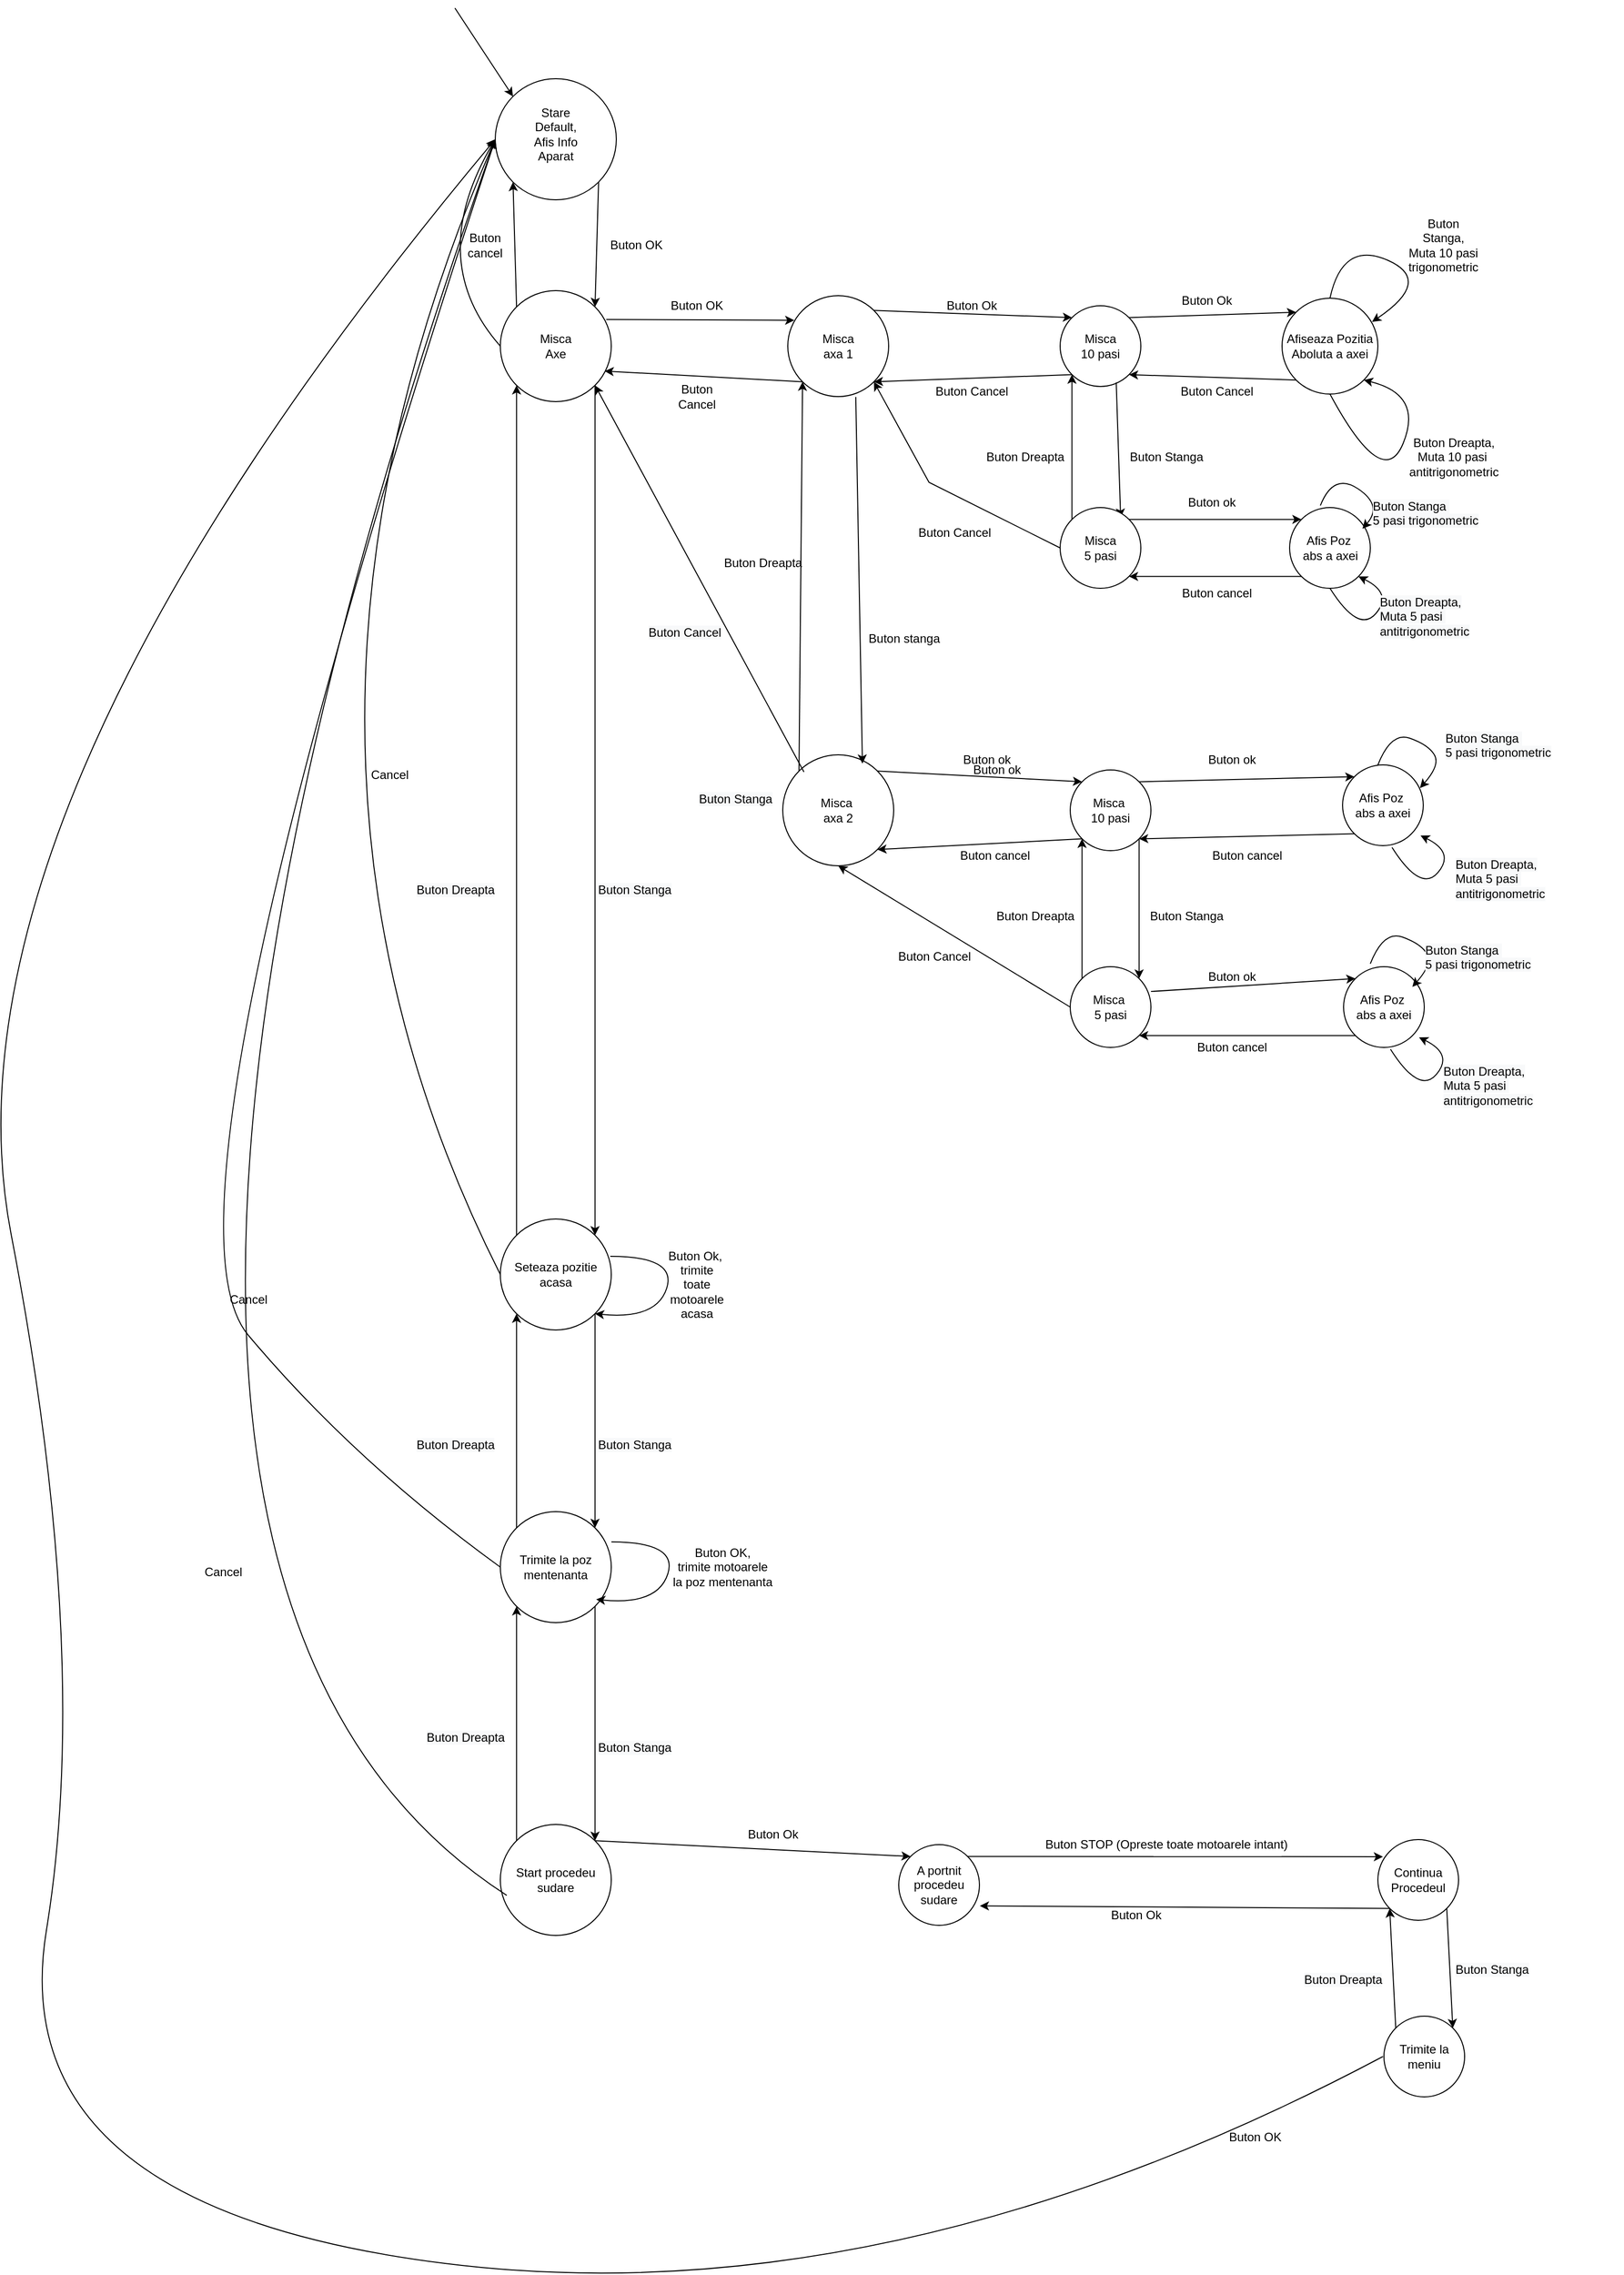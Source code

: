 <mxfile version="15.8.2" type="device"><diagram id="CJVk3zoROA39u9YfDnC-" name="Page-1"><mxGraphModel dx="1865" dy="600" grid="1" gridSize="10" guides="1" tooltips="1" connect="1" arrows="1" fold="1" page="1" pageScale="1" pageWidth="827" pageHeight="1169" math="0" shadow="0"><root><mxCell id="0"/><mxCell id="1" parent="0"/><mxCell id="XxIn08_X2UedUf57nvJm-1" value="" style="ellipse;whiteSpace=wrap;html=1;aspect=fixed;" vertex="1" parent="1"><mxGeometry x="320" y="160" width="120" height="120" as="geometry"/></mxCell><mxCell id="XxIn08_X2UedUf57nvJm-2" value="" style="endArrow=classic;html=1;rounded=0;entryX=0;entryY=0;entryDx=0;entryDy=0;" edge="1" parent="1" target="XxIn08_X2UedUf57nvJm-1"><mxGeometry width="50" height="50" relative="1" as="geometry"><mxPoint x="280" y="90" as="sourcePoint"/><mxPoint x="440" y="280" as="targetPoint"/></mxGeometry></mxCell><mxCell id="XxIn08_X2UedUf57nvJm-3" value="Stare Default, Afis Info Aparat&lt;br&gt;" style="text;html=1;strokeColor=none;fillColor=none;align=center;verticalAlign=middle;whiteSpace=wrap;rounded=0;" vertex="1" parent="1"><mxGeometry x="350" y="200" width="60" height="30" as="geometry"/></mxCell><mxCell id="XxIn08_X2UedUf57nvJm-4" value="" style="ellipse;whiteSpace=wrap;html=1;aspect=fixed;" vertex="1" parent="1"><mxGeometry x="325" y="370" width="110" height="110" as="geometry"/></mxCell><mxCell id="XxIn08_X2UedUf57nvJm-5" value="" style="endArrow=classic;html=1;rounded=0;entryX=1;entryY=0;entryDx=0;entryDy=0;exitX=1;exitY=1;exitDx=0;exitDy=0;" edge="1" parent="1" source="XxIn08_X2UedUf57nvJm-1" target="XxIn08_X2UedUf57nvJm-4"><mxGeometry width="50" height="50" relative="1" as="geometry"><mxPoint x="390" y="310" as="sourcePoint"/><mxPoint x="440" y="260" as="targetPoint"/></mxGeometry></mxCell><mxCell id="XxIn08_X2UedUf57nvJm-6" value="Buton OK" style="text;html=1;strokeColor=none;fillColor=none;align=center;verticalAlign=middle;whiteSpace=wrap;rounded=0;" vertex="1" parent="1"><mxGeometry x="430" y="310" width="60" height="30" as="geometry"/></mxCell><mxCell id="XxIn08_X2UedUf57nvJm-7" value="Misca &lt;br&gt;Axe" style="text;html=1;strokeColor=none;fillColor=none;align=center;verticalAlign=middle;whiteSpace=wrap;rounded=0;" vertex="1" parent="1"><mxGeometry x="350" y="410" width="60" height="30" as="geometry"/></mxCell><mxCell id="XxIn08_X2UedUf57nvJm-11" value="" style="endArrow=classic;html=1;rounded=0;entryX=0;entryY=1;entryDx=0;entryDy=0;exitX=0;exitY=0;exitDx=0;exitDy=0;" edge="1" parent="1" source="XxIn08_X2UedUf57nvJm-4" target="XxIn08_X2UedUf57nvJm-1"><mxGeometry width="50" height="50" relative="1" as="geometry"><mxPoint x="390" y="300" as="sourcePoint"/><mxPoint x="440" y="250" as="targetPoint"/></mxGeometry></mxCell><mxCell id="XxIn08_X2UedUf57nvJm-16" value="Buton cancel&lt;br&gt;" style="text;html=1;strokeColor=none;fillColor=none;align=center;verticalAlign=middle;whiteSpace=wrap;rounded=0;" vertex="1" parent="1"><mxGeometry x="280" y="310" width="60" height="30" as="geometry"/></mxCell><mxCell id="XxIn08_X2UedUf57nvJm-17" value="Misca&lt;br&gt;axa 1&lt;br&gt;" style="ellipse;whiteSpace=wrap;html=1;aspect=fixed;" vertex="1" parent="1"><mxGeometry x="610" y="375" width="100" height="100" as="geometry"/></mxCell><mxCell id="XxIn08_X2UedUf57nvJm-18" value="" style="endArrow=classic;html=1;rounded=0;entryX=0.064;entryY=0.244;entryDx=0;entryDy=0;entryPerimeter=0;exitX=0.955;exitY=0.26;exitDx=0;exitDy=0;exitPerimeter=0;" edge="1" parent="1" source="XxIn08_X2UedUf57nvJm-4" target="XxIn08_X2UedUf57nvJm-17"><mxGeometry width="50" height="50" relative="1" as="geometry"><mxPoint x="460" y="420" as="sourcePoint"/><mxPoint x="590" y="330" as="targetPoint"/></mxGeometry></mxCell><mxCell id="XxIn08_X2UedUf57nvJm-19" value="Buton OK" style="text;html=1;strokeColor=none;fillColor=none;align=center;verticalAlign=middle;whiteSpace=wrap;rounded=0;" vertex="1" parent="1"><mxGeometry x="490" y="370" width="60" height="30" as="geometry"/></mxCell><mxCell id="XxIn08_X2UedUf57nvJm-20" value="Buton Cancel" style="text;html=1;strokeColor=none;fillColor=none;align=center;verticalAlign=middle;whiteSpace=wrap;rounded=0;" vertex="1" parent="1"><mxGeometry x="490" y="460" width="60" height="30" as="geometry"/></mxCell><mxCell id="XxIn08_X2UedUf57nvJm-23" value="" style="endArrow=classic;html=1;rounded=0;exitX=0;exitY=1;exitDx=0;exitDy=0;entryX=0.94;entryY=0.725;entryDx=0;entryDy=0;entryPerimeter=0;" edge="1" parent="1" source="XxIn08_X2UedUf57nvJm-17" target="XxIn08_X2UedUf57nvJm-4"><mxGeometry width="50" height="50" relative="1" as="geometry"><mxPoint x="710" y="360" as="sourcePoint"/><mxPoint x="760" y="310" as="targetPoint"/></mxGeometry></mxCell><mxCell id="XxIn08_X2UedUf57nvJm-24" value="" style="endArrow=classic;html=1;rounded=0;exitX=1;exitY=0;exitDx=0;exitDy=0;entryX=0;entryY=0;entryDx=0;entryDy=0;" edge="1" parent="1" source="XxIn08_X2UedUf57nvJm-17" target="XxIn08_X2UedUf57nvJm-25"><mxGeometry width="50" height="50" relative="1" as="geometry"><mxPoint x="740" y="360" as="sourcePoint"/><mxPoint x="810" y="380" as="targetPoint"/></mxGeometry></mxCell><mxCell id="XxIn08_X2UedUf57nvJm-25" value="Misca &lt;br&gt;10 pasi" style="ellipse;whiteSpace=wrap;html=1;aspect=fixed;" vertex="1" parent="1"><mxGeometry x="880" y="385" width="80" height="80" as="geometry"/></mxCell><mxCell id="XxIn08_X2UedUf57nvJm-26" value="Buton Ok" style="text;html=1;align=center;verticalAlign=middle;resizable=0;points=[];autosize=1;strokeColor=none;fillColor=none;" vertex="1" parent="1"><mxGeometry x="757" y="375" width="70" height="20" as="geometry"/></mxCell><mxCell id="XxIn08_X2UedUf57nvJm-28" value="" style="endArrow=classic;html=1;rounded=0;exitX=0;exitY=1;exitDx=0;exitDy=0;entryX=1;entryY=1;entryDx=0;entryDy=0;" edge="1" parent="1" source="XxIn08_X2UedUf57nvJm-25" target="XxIn08_X2UedUf57nvJm-17"><mxGeometry width="50" height="50" relative="1" as="geometry"><mxPoint x="740" y="350" as="sourcePoint"/><mxPoint x="790" y="300" as="targetPoint"/></mxGeometry></mxCell><mxCell id="XxIn08_X2UedUf57nvJm-29" value="Buton Cancel" style="text;html=1;align=center;verticalAlign=middle;resizable=0;points=[];autosize=1;strokeColor=none;fillColor=none;" vertex="1" parent="1"><mxGeometry x="747" y="460" width="90" height="20" as="geometry"/></mxCell><mxCell id="XxIn08_X2UedUf57nvJm-32" value="Afiseaza Pozitia Aboluta a axei&lt;br&gt;" style="ellipse;whiteSpace=wrap;html=1;aspect=fixed;" vertex="1" parent="1"><mxGeometry x="1100" y="377.5" width="95" height="95" as="geometry"/></mxCell><mxCell id="XxIn08_X2UedUf57nvJm-33" value="" style="endArrow=classic;html=1;rounded=0;exitX=1;exitY=0;exitDx=0;exitDy=0;entryX=0;entryY=0;entryDx=0;entryDy=0;" edge="1" parent="1" source="XxIn08_X2UedUf57nvJm-25" target="XxIn08_X2UedUf57nvJm-32"><mxGeometry width="50" height="50" relative="1" as="geometry"><mxPoint x="750" y="420" as="sourcePoint"/><mxPoint x="800" y="370" as="targetPoint"/></mxGeometry></mxCell><mxCell id="XxIn08_X2UedUf57nvJm-34" value="Buton Ok&lt;br&gt;" style="text;html=1;align=center;verticalAlign=middle;resizable=0;points=[];autosize=1;strokeColor=none;fillColor=none;" vertex="1" parent="1"><mxGeometry x="990" y="370" width="70" height="20" as="geometry"/></mxCell><mxCell id="XxIn08_X2UedUf57nvJm-35" value="" style="endArrow=classic;html=1;rounded=0;exitX=0;exitY=1;exitDx=0;exitDy=0;entryX=1;entryY=1;entryDx=0;entryDy=0;" edge="1" parent="1" source="XxIn08_X2UedUf57nvJm-32" target="XxIn08_X2UedUf57nvJm-25"><mxGeometry width="50" height="50" relative="1" as="geometry"><mxPoint x="750" y="410" as="sourcePoint"/><mxPoint x="800" y="360" as="targetPoint"/></mxGeometry></mxCell><mxCell id="XxIn08_X2UedUf57nvJm-36" value="Buton Cancel&lt;br&gt;" style="text;html=1;align=center;verticalAlign=middle;resizable=0;points=[];autosize=1;strokeColor=none;fillColor=none;" vertex="1" parent="1"><mxGeometry x="990" y="460" width="90" height="20" as="geometry"/></mxCell><mxCell id="XxIn08_X2UedUf57nvJm-37" value="" style="curved=1;endArrow=classic;html=1;rounded=0;exitX=0.5;exitY=0;exitDx=0;exitDy=0;entryX=0.939;entryY=0.247;entryDx=0;entryDy=0;entryPerimeter=0;" edge="1" parent="1" source="XxIn08_X2UedUf57nvJm-32" target="XxIn08_X2UedUf57nvJm-32"><mxGeometry width="50" height="50" relative="1" as="geometry"><mxPoint x="1350" y="400" as="sourcePoint"/><mxPoint x="1400" y="350" as="targetPoint"/><Array as="points"><mxPoint x="1160" y="320"/><mxPoint x="1250" y="360"/></Array></mxGeometry></mxCell><mxCell id="XxIn08_X2UedUf57nvJm-38" value="Buton Stanga, Muta 10 pasi trigonometric" style="text;html=1;strokeColor=none;fillColor=none;align=center;verticalAlign=middle;whiteSpace=wrap;rounded=0;" vertex="1" parent="1"><mxGeometry x="1230" y="310" width="60" height="30" as="geometry"/></mxCell><mxCell id="XxIn08_X2UedUf57nvJm-40" value="" style="curved=1;endArrow=classic;html=1;rounded=0;exitX=0.5;exitY=1;exitDx=0;exitDy=0;entryX=1;entryY=1;entryDx=0;entryDy=0;" edge="1" parent="1" source="XxIn08_X2UedUf57nvJm-32" target="XxIn08_X2UedUf57nvJm-32"><mxGeometry width="50" height="50" relative="1" as="geometry"><mxPoint x="1350" y="370" as="sourcePoint"/><mxPoint x="1400" y="320" as="targetPoint"/><Array as="points"><mxPoint x="1200" y="570"/><mxPoint x="1240" y="473"/></Array></mxGeometry></mxCell><mxCell id="XxIn08_X2UedUf57nvJm-41" value="Buton Dreapta,&lt;br&gt;Muta 10 pasi&amp;nbsp;&lt;br&gt;antitrigonometric" style="text;html=1;align=center;verticalAlign=middle;resizable=0;points=[];autosize=1;strokeColor=none;fillColor=none;" vertex="1" parent="1"><mxGeometry x="1220" y="510" width="100" height="50" as="geometry"/></mxCell><mxCell id="XxIn08_X2UedUf57nvJm-42" value="" style="endArrow=classic;html=1;rounded=0;exitX=0.695;exitY=0.95;exitDx=0;exitDy=0;exitPerimeter=0;entryX=0.75;entryY=0.125;entryDx=0;entryDy=0;entryPerimeter=0;" edge="1" parent="1" source="XxIn08_X2UedUf57nvJm-25" target="XxIn08_X2UedUf57nvJm-43"><mxGeometry width="50" height="50" relative="1" as="geometry"><mxPoint x="760" y="540" as="sourcePoint"/><mxPoint x="936" y="560" as="targetPoint"/></mxGeometry></mxCell><mxCell id="XxIn08_X2UedUf57nvJm-43" value="Misca&lt;br&gt;5 pasi" style="ellipse;whiteSpace=wrap;html=1;aspect=fixed;" vertex="1" parent="1"><mxGeometry x="880" y="585" width="80" height="80" as="geometry"/></mxCell><mxCell id="XxIn08_X2UedUf57nvJm-44" value="Buton Stanga" style="text;html=1;align=center;verticalAlign=middle;resizable=0;points=[];autosize=1;strokeColor=none;fillColor=none;" vertex="1" parent="1"><mxGeometry x="940" y="525" width="90" height="20" as="geometry"/></mxCell><mxCell id="XxIn08_X2UedUf57nvJm-45" value="" style="endArrow=classic;html=1;rounded=0;exitX=0;exitY=0;exitDx=0;exitDy=0;entryX=0;entryY=1;entryDx=0;entryDy=0;" edge="1" parent="1" source="XxIn08_X2UedUf57nvJm-43" target="XxIn08_X2UedUf57nvJm-25"><mxGeometry width="50" height="50" relative="1" as="geometry"><mxPoint x="760" y="540" as="sourcePoint"/><mxPoint x="810" y="490" as="targetPoint"/></mxGeometry></mxCell><mxCell id="XxIn08_X2UedUf57nvJm-46" value="Buton Dreapta" style="text;html=1;align=center;verticalAlign=middle;resizable=0;points=[];autosize=1;strokeColor=none;fillColor=none;" vertex="1" parent="1"><mxGeometry x="800" y="525" width="90" height="20" as="geometry"/></mxCell><mxCell id="XxIn08_X2UedUf57nvJm-47" value="" style="endArrow=classic;html=1;rounded=0;exitX=0;exitY=0.5;exitDx=0;exitDy=0;entryX=1;entryY=1;entryDx=0;entryDy=0;" edge="1" parent="1" source="XxIn08_X2UedUf57nvJm-43" target="XxIn08_X2UedUf57nvJm-17"><mxGeometry width="50" height="50" relative="1" as="geometry"><mxPoint x="760" y="540" as="sourcePoint"/><mxPoint x="810" y="490" as="targetPoint"/><Array as="points"><mxPoint x="750" y="560"/></Array></mxGeometry></mxCell><mxCell id="XxIn08_X2UedUf57nvJm-48" value="Buton Cancel" style="text;html=1;align=center;verticalAlign=middle;resizable=0;points=[];autosize=1;strokeColor=none;fillColor=none;" vertex="1" parent="1"><mxGeometry x="730" y="600" width="90" height="20" as="geometry"/></mxCell><mxCell id="XxIn08_X2UedUf57nvJm-49" value="" style="endArrow=classic;html=1;rounded=0;exitX=1;exitY=0;exitDx=0;exitDy=0;entryX=0;entryY=0;entryDx=0;entryDy=0;" edge="1" parent="1" source="XxIn08_X2UedUf57nvJm-43" target="XxIn08_X2UedUf57nvJm-53"><mxGeometry width="50" height="50" relative="1" as="geometry"><mxPoint x="760" y="540" as="sourcePoint"/><mxPoint x="1100" y="597" as="targetPoint"/></mxGeometry></mxCell><mxCell id="XxIn08_X2UedUf57nvJm-53" value="Afis Poz&amp;nbsp;&lt;br&gt;abs a axei" style="ellipse;whiteSpace=wrap;html=1;aspect=fixed;" vertex="1" parent="1"><mxGeometry x="1107.5" y="585" width="80" height="80" as="geometry"/></mxCell><mxCell id="XxIn08_X2UedUf57nvJm-54" value="Buton ok" style="text;html=1;align=center;verticalAlign=middle;resizable=0;points=[];autosize=1;strokeColor=none;fillColor=none;" vertex="1" parent="1"><mxGeometry x="1000" y="570" width="60" height="20" as="geometry"/></mxCell><mxCell id="XxIn08_X2UedUf57nvJm-56" value="" style="endArrow=classic;html=1;rounded=0;exitX=0;exitY=1;exitDx=0;exitDy=0;entryX=1;entryY=1;entryDx=0;entryDy=0;" edge="1" parent="1" source="XxIn08_X2UedUf57nvJm-53" target="XxIn08_X2UedUf57nvJm-43"><mxGeometry width="50" height="50" relative="1" as="geometry"><mxPoint x="1160" y="530" as="sourcePoint"/><mxPoint x="1210" y="480" as="targetPoint"/></mxGeometry></mxCell><mxCell id="XxIn08_X2UedUf57nvJm-57" value="Buton cancel" style="text;html=1;align=center;verticalAlign=middle;resizable=0;points=[];autosize=1;strokeColor=none;fillColor=none;" vertex="1" parent="1"><mxGeometry x="990" y="660" width="90" height="20" as="geometry"/></mxCell><mxCell id="XxIn08_X2UedUf57nvJm-60" value="" style="curved=1;endArrow=classic;html=1;rounded=0;entryX=0.939;entryY=0.247;entryDx=0;entryDy=0;entryPerimeter=0;" edge="1" parent="1"><mxGeometry width="50" height="50" relative="1" as="geometry"><mxPoint x="1138" y="583" as="sourcePoint"/><mxPoint x="1179.705" y="605.965" as="targetPoint"/><Array as="points"><mxPoint x="1151" y="550"/><mxPoint x="1200" y="583"/></Array></mxGeometry></mxCell><mxCell id="XxIn08_X2UedUf57nvJm-61" value="&lt;span style=&quot;color: rgb(0 , 0 , 0) ; font-family: &amp;#34;helvetica&amp;#34; ; font-size: 12px ; font-style: normal ; font-weight: 400 ; letter-spacing: normal ; text-align: center ; text-indent: 0px ; text-transform: none ; word-spacing: 0px ; background-color: rgb(248 , 249 , 250) ; display: inline ; float: none&quot;&gt;Buton Stanga&amp;nbsp;&lt;br&gt;5 pasi trigonometric&lt;/span&gt;" style="text;whiteSpace=wrap;html=1;" vertex="1" parent="1"><mxGeometry x="1187.5" y="570" width="250" height="30" as="geometry"/></mxCell><mxCell id="XxIn08_X2UedUf57nvJm-63" value="" style="curved=1;endArrow=classic;html=1;rounded=0;exitX=0.5;exitY=1;exitDx=0;exitDy=0;entryX=1;entryY=1;entryDx=0;entryDy=0;" edge="1" parent="1" source="XxIn08_X2UedUf57nvJm-53" target="XxIn08_X2UedUf57nvJm-53"><mxGeometry width="50" height="50" relative="1" as="geometry"><mxPoint x="1160" y="530" as="sourcePoint"/><mxPoint x="1210" y="480" as="targetPoint"/><Array as="points"><mxPoint x="1176" y="710"/><mxPoint x="1210" y="670"/></Array></mxGeometry></mxCell><mxCell id="XxIn08_X2UedUf57nvJm-64" value="&lt;span style=&quot;color: rgb(0 , 0 , 0) ; font-family: &amp;#34;helvetica&amp;#34; ; font-size: 12px ; font-style: normal ; font-weight: 400 ; letter-spacing: normal ; text-align: center ; text-indent: 0px ; text-transform: none ; word-spacing: 0px ; background-color: rgb(248 , 249 , 250) ; display: inline ; float: none&quot;&gt;Buton Dreapta,&lt;/span&gt;&lt;br style=&quot;color: rgb(0 , 0 , 0) ; font-family: &amp;#34;helvetica&amp;#34; ; font-size: 12px ; font-style: normal ; font-weight: 400 ; letter-spacing: normal ; text-align: center ; text-indent: 0px ; text-transform: none ; word-spacing: 0px ; background-color: rgb(248 , 249 , 250)&quot;&gt;&lt;span style=&quot;color: rgb(0 , 0 , 0) ; font-family: &amp;#34;helvetica&amp;#34; ; font-size: 12px ; font-style: normal ; font-weight: 400 ; letter-spacing: normal ; text-align: center ; text-indent: 0px ; text-transform: none ; word-spacing: 0px ; background-color: rgb(248 , 249 , 250) ; display: inline ; float: none&quot;&gt;Muta 5 pasi&amp;nbsp;&lt;/span&gt;&lt;br style=&quot;color: rgb(0 , 0 , 0) ; font-family: &amp;#34;helvetica&amp;#34; ; font-size: 12px ; font-style: normal ; font-weight: 400 ; letter-spacing: normal ; text-align: center ; text-indent: 0px ; text-transform: none ; word-spacing: 0px ; background-color: rgb(248 , 249 , 250)&quot;&gt;&lt;span style=&quot;color: rgb(0 , 0 , 0) ; font-family: &amp;#34;helvetica&amp;#34; ; font-size: 12px ; font-style: normal ; font-weight: 400 ; letter-spacing: normal ; text-align: center ; text-indent: 0px ; text-transform: none ; word-spacing: 0px ; background-color: rgb(248 , 249 , 250) ; display: inline ; float: none&quot;&gt;antitrigonometric&lt;/span&gt;" style="text;whiteSpace=wrap;html=1;" vertex="1" parent="1"><mxGeometry x="1195" y="665" width="110" height="60" as="geometry"/></mxCell><mxCell id="XxIn08_X2UedUf57nvJm-65" value="Misca&amp;nbsp;&lt;br&gt;axa 2" style="ellipse;whiteSpace=wrap;html=1;aspect=fixed;" vertex="1" parent="1"><mxGeometry x="605" y="830" width="110" height="110" as="geometry"/></mxCell><mxCell id="XxIn08_X2UedUf57nvJm-66" value="" style="endArrow=classic;html=1;rounded=0;exitX=0;exitY=0;exitDx=0;exitDy=0;entryX=0;entryY=1;entryDx=0;entryDy=0;" edge="1" parent="1" source="XxIn08_X2UedUf57nvJm-65" target="XxIn08_X2UedUf57nvJm-17"><mxGeometry width="50" height="50" relative="1" as="geometry"><mxPoint x="620" y="710" as="sourcePoint"/><mxPoint x="670" y="660" as="targetPoint"/></mxGeometry></mxCell><mxCell id="XxIn08_X2UedUf57nvJm-67" value="" style="endArrow=classic;html=1;rounded=0;exitX=0.674;exitY=1.004;exitDx=0;exitDy=0;exitPerimeter=0;entryX=0.718;entryY=0.079;entryDx=0;entryDy=0;entryPerimeter=0;" edge="1" parent="1" source="XxIn08_X2UedUf57nvJm-17" target="XxIn08_X2UedUf57nvJm-65"><mxGeometry width="50" height="50" relative="1" as="geometry"><mxPoint x="620" y="710" as="sourcePoint"/><mxPoint x="670" y="660" as="targetPoint"/></mxGeometry></mxCell><mxCell id="XxIn08_X2UedUf57nvJm-68" value="Buton stanga" style="text;html=1;align=center;verticalAlign=middle;resizable=0;points=[];autosize=1;strokeColor=none;fillColor=none;" vertex="1" parent="1"><mxGeometry x="680" y="705" width="90" height="20" as="geometry"/></mxCell><mxCell id="XxIn08_X2UedUf57nvJm-69" value="Buton Dreapta" style="text;html=1;align=center;verticalAlign=middle;resizable=0;points=[];autosize=1;strokeColor=none;fillColor=none;" vertex="1" parent="1"><mxGeometry x="540" y="630" width="90" height="20" as="geometry"/></mxCell><mxCell id="XxIn08_X2UedUf57nvJm-70" value="Misca&amp;nbsp;&lt;br&gt;10 pasi" style="ellipse;whiteSpace=wrap;html=1;aspect=fixed;" vertex="1" parent="1"><mxGeometry x="890" y="845" width="80" height="80" as="geometry"/></mxCell><mxCell id="XxIn08_X2UedUf57nvJm-71" value="" style="endArrow=classic;html=1;rounded=0;exitX=1;exitY=0;exitDx=0;exitDy=0;entryX=0;entryY=0;entryDx=0;entryDy=0;" edge="1" parent="1" source="XxIn08_X2UedUf57nvJm-65" target="XxIn08_X2UedUf57nvJm-70"><mxGeometry width="50" height="50" relative="1" as="geometry"><mxPoint x="620" y="810" as="sourcePoint"/><mxPoint x="670" y="760" as="targetPoint"/></mxGeometry></mxCell><mxCell id="XxIn08_X2UedUf57nvJm-72" value="Buton ok" style="text;html=1;align=center;verticalAlign=middle;resizable=0;points=[];autosize=1;strokeColor=none;fillColor=none;" vertex="1" parent="1"><mxGeometry x="777" y="825" width="60" height="20" as="geometry"/></mxCell><mxCell id="XxIn08_X2UedUf57nvJm-75" value="" style="endArrow=classic;html=1;rounded=0;exitX=0;exitY=1;exitDx=0;exitDy=0;entryX=1;entryY=1;entryDx=0;entryDy=0;" edge="1" parent="1" source="XxIn08_X2UedUf57nvJm-70" target="XxIn08_X2UedUf57nvJm-65"><mxGeometry width="50" height="50" relative="1" as="geometry"><mxPoint x="620" y="700" as="sourcePoint"/><mxPoint x="670" y="650" as="targetPoint"/></mxGeometry></mxCell><mxCell id="XxIn08_X2UedUf57nvJm-76" value="Buton cancel" style="text;html=1;align=center;verticalAlign=middle;resizable=0;points=[];autosize=1;strokeColor=none;fillColor=none;" vertex="1" parent="1"><mxGeometry x="770" y="920" width="90" height="20" as="geometry"/></mxCell><mxCell id="XxIn08_X2UedUf57nvJm-77" value="Misca&amp;nbsp;&lt;br&gt;5 pasi" style="ellipse;whiteSpace=wrap;html=1;aspect=fixed;" vertex="1" parent="1"><mxGeometry x="890" y="1040" width="80" height="80" as="geometry"/></mxCell><mxCell id="XxIn08_X2UedUf57nvJm-78" value="" style="endArrow=classic;html=1;rounded=0;exitX=1;exitY=1;exitDx=0;exitDy=0;entryX=1;entryY=0;entryDx=0;entryDy=0;" edge="1" parent="1" source="XxIn08_X2UedUf57nvJm-70" target="XxIn08_X2UedUf57nvJm-77"><mxGeometry width="50" height="50" relative="1" as="geometry"><mxPoint x="810" y="800" as="sourcePoint"/><mxPoint x="860" y="750" as="targetPoint"/></mxGeometry></mxCell><mxCell id="XxIn08_X2UedUf57nvJm-79" value="" style="endArrow=classic;html=1;rounded=0;exitX=0;exitY=0;exitDx=0;exitDy=0;entryX=0;entryY=1;entryDx=0;entryDy=0;" edge="1" parent="1" source="XxIn08_X2UedUf57nvJm-77" target="XxIn08_X2UedUf57nvJm-70"><mxGeometry width="50" height="50" relative="1" as="geometry"><mxPoint x="810" y="800" as="sourcePoint"/><mxPoint x="860" y="750" as="targetPoint"/></mxGeometry></mxCell><mxCell id="XxIn08_X2UedUf57nvJm-80" value="Buton Stanga" style="text;html=1;align=center;verticalAlign=middle;resizable=0;points=[];autosize=1;strokeColor=none;fillColor=none;" vertex="1" parent="1"><mxGeometry x="960" y="980" width="90" height="20" as="geometry"/></mxCell><mxCell id="XxIn08_X2UedUf57nvJm-81" value="Buton Dreapta" style="text;html=1;align=center;verticalAlign=middle;resizable=0;points=[];autosize=1;strokeColor=none;fillColor=none;" vertex="1" parent="1"><mxGeometry x="810" y="980" width="90" height="20" as="geometry"/></mxCell><mxCell id="XxIn08_X2UedUf57nvJm-82" value="Afis Poz&amp;nbsp;&lt;br&gt;abs a axei" style="ellipse;whiteSpace=wrap;html=1;aspect=fixed;" vertex="1" parent="1"><mxGeometry x="1160" y="840" width="80" height="80" as="geometry"/></mxCell><mxCell id="XxIn08_X2UedUf57nvJm-83" value="Afis Poz&amp;nbsp;&lt;br&gt;abs a axei" style="ellipse;whiteSpace=wrap;html=1;aspect=fixed;" vertex="1" parent="1"><mxGeometry x="1161" y="1040" width="80" height="80" as="geometry"/></mxCell><mxCell id="XxIn08_X2UedUf57nvJm-84" value="Buton ok" style="text;html=1;align=center;verticalAlign=middle;resizable=0;points=[];autosize=1;strokeColor=none;fillColor=none;" vertex="1" parent="1"><mxGeometry x="1020" y="825" width="60" height="20" as="geometry"/></mxCell><mxCell id="XxIn08_X2UedUf57nvJm-85" value="Buton ok" style="text;html=1;align=center;verticalAlign=middle;resizable=0;points=[];autosize=1;strokeColor=none;fillColor=none;" vertex="1" parent="1"><mxGeometry x="1020" y="1040" width="60" height="20" as="geometry"/></mxCell><mxCell id="XxIn08_X2UedUf57nvJm-86" value="Buton cancel" style="text;html=1;align=center;verticalAlign=middle;resizable=0;points=[];autosize=1;strokeColor=none;fillColor=none;" vertex="1" parent="1"><mxGeometry x="1020" y="920" width="90" height="20" as="geometry"/></mxCell><mxCell id="XxIn08_X2UedUf57nvJm-87" value="Buton cancel" style="text;html=1;align=center;verticalAlign=middle;resizable=0;points=[];autosize=1;strokeColor=none;fillColor=none;" vertex="1" parent="1"><mxGeometry x="1005" y="1110" width="90" height="20" as="geometry"/></mxCell><mxCell id="XxIn08_X2UedUf57nvJm-88" value="" style="endArrow=classic;html=1;rounded=0;exitX=1;exitY=0;exitDx=0;exitDy=0;entryX=0;entryY=0;entryDx=0;entryDy=0;" edge="1" parent="1" source="XxIn08_X2UedUf57nvJm-70" target="XxIn08_X2UedUf57nvJm-82"><mxGeometry width="50" height="50" relative="1" as="geometry"><mxPoint x="810" y="800" as="sourcePoint"/><mxPoint x="860" y="750" as="targetPoint"/></mxGeometry></mxCell><mxCell id="XxIn08_X2UedUf57nvJm-91" value="" style="endArrow=classic;html=1;rounded=0;exitX=0;exitY=1;exitDx=0;exitDy=0;entryX=1;entryY=1;entryDx=0;entryDy=0;" edge="1" parent="1" source="XxIn08_X2UedUf57nvJm-82" target="XxIn08_X2UedUf57nvJm-70"><mxGeometry width="50" height="50" relative="1" as="geometry"><mxPoint x="810" y="800" as="sourcePoint"/><mxPoint x="860" y="750" as="targetPoint"/></mxGeometry></mxCell><mxCell id="XxIn08_X2UedUf57nvJm-92" value="" style="endArrow=classic;html=1;rounded=0;exitX=1.001;exitY=0.307;exitDx=0;exitDy=0;exitPerimeter=0;entryX=0;entryY=0;entryDx=0;entryDy=0;" edge="1" parent="1" source="XxIn08_X2UedUf57nvJm-77" target="XxIn08_X2UedUf57nvJm-83"><mxGeometry width="50" height="50" relative="1" as="geometry"><mxPoint x="810" y="1020" as="sourcePoint"/><mxPoint x="860" y="970" as="targetPoint"/></mxGeometry></mxCell><mxCell id="XxIn08_X2UedUf57nvJm-93" value="" style="endArrow=classic;html=1;rounded=0;exitX=0;exitY=1;exitDx=0;exitDy=0;entryX=1;entryY=1;entryDx=0;entryDy=0;" edge="1" parent="1" source="XxIn08_X2UedUf57nvJm-83" target="XxIn08_X2UedUf57nvJm-77"><mxGeometry width="50" height="50" relative="1" as="geometry"><mxPoint x="810" y="1020" as="sourcePoint"/><mxPoint x="860" y="970" as="targetPoint"/></mxGeometry></mxCell><mxCell id="XxIn08_X2UedUf57nvJm-96" value="" style="curved=1;endArrow=classic;html=1;rounded=0;entryX=0.939;entryY=0.247;entryDx=0;entryDy=0;entryPerimeter=0;" edge="1" parent="1"><mxGeometry width="50" height="50" relative="1" as="geometry"><mxPoint x="1195" y="840.02" as="sourcePoint"/><mxPoint x="1236.705" y="862.985" as="targetPoint"/><Array as="points"><mxPoint x="1208" y="807.02"/><mxPoint x="1245" y="820.02"/><mxPoint x="1257" y="840.02"/></Array></mxGeometry></mxCell><mxCell id="XxIn08_X2UedUf57nvJm-97" value="&lt;span style=&quot;color: rgb(0, 0, 0); font-family: helvetica; font-size: 12px; font-style: normal; font-weight: 400; letter-spacing: normal; text-align: center; text-indent: 0px; text-transform: none; word-spacing: 0px; background-color: rgb(248, 249, 250); display: inline; float: none;&quot;&gt;Buton Stanga&amp;nbsp;&lt;/span&gt;&lt;br style=&quot;color: rgb(0, 0, 0); font-family: helvetica; font-size: 12px; font-style: normal; font-weight: 400; letter-spacing: normal; text-align: center; text-indent: 0px; text-transform: none; word-spacing: 0px;&quot;&gt;&lt;span style=&quot;color: rgb(0, 0, 0); font-family: helvetica; font-size: 12px; font-style: normal; font-weight: 400; letter-spacing: normal; text-align: center; text-indent: 0px; text-transform: none; word-spacing: 0px; background-color: rgb(248, 249, 250); display: inline; float: none;&quot;&gt;5 pasi trigonometric&lt;/span&gt;" style="text;whiteSpace=wrap;html=1;" vertex="1" parent="1"><mxGeometry x="1260" y="800" width="130" height="40" as="geometry"/></mxCell><mxCell id="XxIn08_X2UedUf57nvJm-98" value="" style="curved=1;endArrow=classic;html=1;rounded=0;exitX=0.5;exitY=1;exitDx=0;exitDy=0;entryX=1;entryY=1;entryDx=0;entryDy=0;" edge="1" parent="1"><mxGeometry width="50" height="50" relative="1" as="geometry"><mxPoint x="1209" y="921.72" as="sourcePoint"/><mxPoint x="1237.284" y="910.004" as="targetPoint"/><Array as="points"><mxPoint x="1237.5" y="966.72"/><mxPoint x="1271.5" y="926.72"/></Array></mxGeometry></mxCell><mxCell id="XxIn08_X2UedUf57nvJm-99" value="&lt;span style=&quot;color: rgb(0 , 0 , 0) ; font-family: &amp;#34;helvetica&amp;#34; ; font-size: 12px ; font-style: normal ; font-weight: 400 ; letter-spacing: normal ; text-align: center ; text-indent: 0px ; text-transform: none ; word-spacing: 0px ; background-color: rgb(248 , 249 , 250) ; display: inline ; float: none&quot;&gt;Buton Dreapta,&lt;/span&gt;&lt;br style=&quot;color: rgb(0 , 0 , 0) ; font-family: &amp;#34;helvetica&amp;#34; ; font-size: 12px ; font-style: normal ; font-weight: 400 ; letter-spacing: normal ; text-align: center ; text-indent: 0px ; text-transform: none ; word-spacing: 0px ; background-color: rgb(248 , 249 , 250)&quot;&gt;&lt;span style=&quot;color: rgb(0 , 0 , 0) ; font-family: &amp;#34;helvetica&amp;#34; ; font-size: 12px ; font-style: normal ; font-weight: 400 ; letter-spacing: normal ; text-align: center ; text-indent: 0px ; text-transform: none ; word-spacing: 0px ; background-color: rgb(248 , 249 , 250) ; display: inline ; float: none&quot;&gt;Muta 5 pasi&amp;nbsp;&lt;/span&gt;&lt;br style=&quot;color: rgb(0 , 0 , 0) ; font-family: &amp;#34;helvetica&amp;#34; ; font-size: 12px ; font-style: normal ; font-weight: 400 ; letter-spacing: normal ; text-align: center ; text-indent: 0px ; text-transform: none ; word-spacing: 0px ; background-color: rgb(248 , 249 , 250)&quot;&gt;&lt;span style=&quot;color: rgb(0 , 0 , 0) ; font-family: &amp;#34;helvetica&amp;#34; ; font-size: 12px ; font-style: normal ; font-weight: 400 ; letter-spacing: normal ; text-align: center ; text-indent: 0px ; text-transform: none ; word-spacing: 0px ; background-color: rgb(248 , 249 , 250) ; display: inline ; float: none&quot;&gt;antitrigonometric&lt;/span&gt;" style="text;whiteSpace=wrap;html=1;" vertex="1" parent="1"><mxGeometry x="1270" y="925" width="110" height="60" as="geometry"/></mxCell><mxCell id="XxIn08_X2UedUf57nvJm-100" value="" style="curved=1;endArrow=classic;html=1;rounded=0;entryX=0.939;entryY=0.247;entryDx=0;entryDy=0;entryPerimeter=0;" edge="1" parent="1"><mxGeometry width="50" height="50" relative="1" as="geometry"><mxPoint x="1187.5" y="1037.03" as="sourcePoint"/><mxPoint x="1229.205" y="1059.995" as="targetPoint"/><Array as="points"><mxPoint x="1200.5" y="1004.03"/><mxPoint x="1237.5" y="1017.03"/><mxPoint x="1249.5" y="1037.03"/></Array></mxGeometry></mxCell><mxCell id="XxIn08_X2UedUf57nvJm-101" value="" style="curved=1;endArrow=classic;html=1;rounded=0;exitX=0.5;exitY=1;exitDx=0;exitDy=0;entryX=1;entryY=1;entryDx=0;entryDy=0;" edge="1" parent="1"><mxGeometry width="50" height="50" relative="1" as="geometry"><mxPoint x="1207.5" y="1121.72" as="sourcePoint"/><mxPoint x="1235.784" y="1110.004" as="targetPoint"/><Array as="points"><mxPoint x="1236" y="1166.72"/><mxPoint x="1270" y="1126.72"/></Array></mxGeometry></mxCell><mxCell id="XxIn08_X2UedUf57nvJm-102" value="&lt;span style=&quot;color: rgb(0, 0, 0); font-size: 12px; font-style: normal; font-weight: 400; letter-spacing: normal; text-indent: 0px; text-transform: none; word-spacing: 0px; font-family: helvetica; text-align: center; background-color: rgb(248, 249, 250); display: inline; float: none;&quot;&gt;Buton Stanga&amp;nbsp;&lt;/span&gt;&lt;br style=&quot;color: rgb(0, 0, 0); font-size: 12px; font-style: normal; font-weight: 400; letter-spacing: normal; text-indent: 0px; text-transform: none; word-spacing: 0px; background-color: rgb(248, 249, 250); font-family: helvetica; text-align: center;&quot;&gt;&lt;span style=&quot;color: rgb(0, 0, 0); font-size: 12px; font-style: normal; font-weight: 400; letter-spacing: normal; text-indent: 0px; text-transform: none; word-spacing: 0px; font-family: helvetica; text-align: center; background-color: rgb(248, 249, 250); display: inline; float: none;&quot;&gt;5 pasi trigonometric&lt;/span&gt;" style="text;whiteSpace=wrap;html=1;" vertex="1" parent="1"><mxGeometry x="1240" y="1010" width="130" height="40" as="geometry"/></mxCell><mxCell id="XxIn08_X2UedUf57nvJm-103" value="&lt;span style=&quot;color: rgb(0, 0, 0); font-size: 12px; font-style: normal; font-weight: 400; letter-spacing: normal; text-indent: 0px; text-transform: none; word-spacing: 0px; font-family: helvetica; text-align: center; background-color: rgb(248, 249, 250); display: inline; float: none;&quot;&gt;Buton Dreapta,&lt;/span&gt;&lt;br style=&quot;color: rgb(0, 0, 0); font-size: 12px; font-style: normal; font-weight: 400; letter-spacing: normal; text-indent: 0px; text-transform: none; word-spacing: 0px; font-family: helvetica; text-align: center; background-color: rgb(248, 249, 250);&quot;&gt;&lt;span style=&quot;color: rgb(0, 0, 0); font-size: 12px; font-style: normal; font-weight: 400; letter-spacing: normal; text-indent: 0px; text-transform: none; word-spacing: 0px; font-family: helvetica; text-align: center; background-color: rgb(248, 249, 250); display: inline; float: none;&quot;&gt;Muta 5 pasi&amp;nbsp;&lt;/span&gt;&lt;br style=&quot;color: rgb(0, 0, 0); font-size: 12px; font-style: normal; font-weight: 400; letter-spacing: normal; text-indent: 0px; text-transform: none; word-spacing: 0px; font-family: helvetica; text-align: center; background-color: rgb(248, 249, 250);&quot;&gt;&lt;span style=&quot;color: rgb(0, 0, 0); font-size: 12px; font-style: normal; font-weight: 400; letter-spacing: normal; text-indent: 0px; text-transform: none; word-spacing: 0px; font-family: helvetica; text-align: center; background-color: rgb(248, 249, 250); display: inline; float: none;&quot;&gt;antitrigonometric&lt;/span&gt;" style="text;whiteSpace=wrap;html=1;" vertex="1" parent="1"><mxGeometry x="1257.5" y="1130" width="110" height="60" as="geometry"/></mxCell><mxCell id="XxIn08_X2UedUf57nvJm-104" value="" style="endArrow=classic;html=1;rounded=0;exitX=0;exitY=0.5;exitDx=0;exitDy=0;entryX=0.5;entryY=1;entryDx=0;entryDy=0;" edge="1" parent="1" source="XxIn08_X2UedUf57nvJm-77" target="XxIn08_X2UedUf57nvJm-65"><mxGeometry width="50" height="50" relative="1" as="geometry"><mxPoint x="710" y="820" as="sourcePoint"/><mxPoint x="760" y="770" as="targetPoint"/></mxGeometry></mxCell><mxCell id="XxIn08_X2UedUf57nvJm-105" value="Buton Cancel" style="text;html=1;align=center;verticalAlign=middle;resizable=0;points=[];autosize=1;strokeColor=none;fillColor=none;" vertex="1" parent="1"><mxGeometry x="710" y="1020" width="90" height="20" as="geometry"/></mxCell><mxCell id="XxIn08_X2UedUf57nvJm-106" value="" style="endArrow=classic;html=1;rounded=0;exitX=1;exitY=1;exitDx=0;exitDy=0;entryX=1;entryY=0;entryDx=0;entryDy=0;" edge="1" parent="1" source="XxIn08_X2UedUf57nvJm-4" target="XxIn08_X2UedUf57nvJm-110"><mxGeometry width="50" height="50" relative="1" as="geometry"><mxPoint x="420" y="820" as="sourcePoint"/><mxPoint x="440" y="1360" as="targetPoint"/></mxGeometry></mxCell><mxCell id="XxIn08_X2UedUf57nvJm-108" value="&lt;span style=&quot;color: rgb(0, 0, 0); font-family: helvetica; font-size: 12px; font-style: normal; font-weight: 400; letter-spacing: normal; text-align: center; text-indent: 0px; text-transform: none; word-spacing: 0px; background-color: rgb(248, 249, 250); display: inline; float: none;&quot;&gt;Buton Stanga&lt;/span&gt;" style="text;whiteSpace=wrap;html=1;" vertex="1" parent="1"><mxGeometry x="520" y="860" width="100" height="30" as="geometry"/></mxCell><mxCell id="XxIn08_X2UedUf57nvJm-109" value="&lt;span style=&quot;color: rgb(0, 0, 0); font-family: helvetica; font-size: 12px; font-style: normal; font-weight: 400; letter-spacing: normal; text-align: center; text-indent: 0px; text-transform: none; word-spacing: 0px; background-color: rgb(248, 249, 250); display: inline; float: none;&quot;&gt;Buton Stanga&lt;/span&gt;" style="text;whiteSpace=wrap;html=1;" vertex="1" parent="1"><mxGeometry x="420" y="950" width="100" height="30" as="geometry"/></mxCell><mxCell id="XxIn08_X2UedUf57nvJm-110" value="Seteaza pozitie&lt;br&gt;acasa" style="ellipse;whiteSpace=wrap;html=1;aspect=fixed;" vertex="1" parent="1"><mxGeometry x="325" y="1290" width="110" height="110" as="geometry"/></mxCell><mxCell id="XxIn08_X2UedUf57nvJm-113" value="" style="endArrow=classic;html=1;rounded=0;exitX=0;exitY=0;exitDx=0;exitDy=0;entryX=0;entryY=1;entryDx=0;entryDy=0;" edge="1" parent="1" source="XxIn08_X2UedUf57nvJm-110" target="XxIn08_X2UedUf57nvJm-4"><mxGeometry width="50" height="50" relative="1" as="geometry"><mxPoint x="360" y="1150" as="sourcePoint"/><mxPoint x="410" y="1100" as="targetPoint"/></mxGeometry></mxCell><mxCell id="XxIn08_X2UedUf57nvJm-114" value="&lt;span style=&quot;color: rgb(0, 0, 0); font-family: helvetica; font-size: 12px; font-style: normal; font-weight: 400; letter-spacing: normal; text-align: center; text-indent: 0px; text-transform: none; word-spacing: 0px; background-color: rgb(248, 249, 250); display: inline; float: none;&quot;&gt;Buton Dreapta&lt;/span&gt;" style="text;whiteSpace=wrap;html=1;" vertex="1" parent="1"><mxGeometry x="240" y="950" width="100" height="30" as="geometry"/></mxCell><mxCell id="XxIn08_X2UedUf57nvJm-117" value="Buton ok" style="text;html=1;align=center;verticalAlign=middle;resizable=0;points=[];autosize=1;strokeColor=none;fillColor=none;" vertex="1" parent="1"><mxGeometry x="787" y="835" width="60" height="20" as="geometry"/></mxCell><mxCell id="XxIn08_X2UedUf57nvJm-120" value="" style="curved=1;endArrow=classic;html=1;rounded=0;exitX=0.991;exitY=0.336;exitDx=0;exitDy=0;exitPerimeter=0;entryX=1;entryY=1;entryDx=0;entryDy=0;" edge="1" parent="1" source="XxIn08_X2UedUf57nvJm-110" target="XxIn08_X2UedUf57nvJm-110"><mxGeometry width="50" height="50" relative="1" as="geometry"><mxPoint x="470" y="1320" as="sourcePoint"/><mxPoint x="520" y="1270" as="targetPoint"/><Array as="points"><mxPoint x="500" y="1327"/><mxPoint x="480" y="1390"/></Array></mxGeometry></mxCell><mxCell id="XxIn08_X2UedUf57nvJm-121" value="Buton Ok,&amp;nbsp;&lt;br&gt;trimite toate motoarele acasa" style="text;html=1;strokeColor=none;fillColor=none;align=center;verticalAlign=middle;whiteSpace=wrap;rounded=0;" vertex="1" parent="1"><mxGeometry x="490" y="1340" width="60" height="30" as="geometry"/></mxCell><mxCell id="XxIn08_X2UedUf57nvJm-123" value="Trimite la poz&lt;br&gt;mentenanta" style="ellipse;whiteSpace=wrap;html=1;aspect=fixed;" vertex="1" parent="1"><mxGeometry x="325" y="1580" width="110" height="110" as="geometry"/></mxCell><mxCell id="XxIn08_X2UedUf57nvJm-125" value="" style="endArrow=classic;html=1;rounded=0;exitX=1.06;exitY=-0.433;exitDx=0;exitDy=0;exitPerimeter=0;entryX=1;entryY=1;entryDx=0;entryDy=0;" edge="1" parent="1" source="XxIn08_X2UedUf57nvJm-108" target="XxIn08_X2UedUf57nvJm-4"><mxGeometry width="50" height="50" relative="1" as="geometry"><mxPoint x="370" y="820" as="sourcePoint"/><mxPoint x="420" y="770" as="targetPoint"/></mxGeometry></mxCell><mxCell id="XxIn08_X2UedUf57nvJm-126" value="&lt;span style=&quot;color: rgb(0, 0, 0); font-family: helvetica; font-size: 12px; font-style: normal; font-weight: 400; letter-spacing: normal; text-align: center; text-indent: 0px; text-transform: none; word-spacing: 0px; background-color: rgb(248, 249, 250); display: inline; float: none;&quot;&gt;Buton Cancel&lt;/span&gt;" style="text;whiteSpace=wrap;html=1;" vertex="1" parent="1"><mxGeometry x="470" y="695" width="100" height="30" as="geometry"/></mxCell><mxCell id="XxIn08_X2UedUf57nvJm-127" value="" style="endArrow=classic;html=1;rounded=0;exitX=1;exitY=1;exitDx=0;exitDy=0;entryX=1;entryY=0;entryDx=0;entryDy=0;" edge="1" parent="1" source="XxIn08_X2UedUf57nvJm-110" target="XxIn08_X2UedUf57nvJm-123"><mxGeometry width="50" height="50" relative="1" as="geometry"><mxPoint x="370" y="1280" as="sourcePoint"/><mxPoint x="420" y="1230" as="targetPoint"/></mxGeometry></mxCell><mxCell id="XxIn08_X2UedUf57nvJm-128" value="" style="endArrow=classic;html=1;rounded=0;exitX=0;exitY=0;exitDx=0;exitDy=0;entryX=0;entryY=1;entryDx=0;entryDy=0;" edge="1" parent="1" source="XxIn08_X2UedUf57nvJm-123" target="XxIn08_X2UedUf57nvJm-110"><mxGeometry width="50" height="50" relative="1" as="geometry"><mxPoint x="370" y="1280" as="sourcePoint"/><mxPoint x="420" y="1230" as="targetPoint"/></mxGeometry></mxCell><mxCell id="XxIn08_X2UedUf57nvJm-129" value="&lt;span style=&quot;color: rgb(0, 0, 0); font-family: helvetica; font-size: 12px; font-style: normal; font-weight: 400; letter-spacing: normal; text-align: center; text-indent: 0px; text-transform: none; word-spacing: 0px; background-color: rgb(248, 249, 250); display: inline; float: none;&quot;&gt;Buton Stanga&lt;/span&gt;" style="text;whiteSpace=wrap;html=1;" vertex="1" parent="1"><mxGeometry x="420" y="1500" width="100" height="30" as="geometry"/></mxCell><mxCell id="XxIn08_X2UedUf57nvJm-130" value="&lt;span style=&quot;color: rgb(0, 0, 0); font-family: helvetica; font-size: 12px; font-style: normal; font-weight: 400; letter-spacing: normal; text-align: center; text-indent: 0px; text-transform: none; word-spacing: 0px; background-color: rgb(248, 249, 250); display: inline; float: none;&quot;&gt;Buton Dreapta&lt;/span&gt;" style="text;whiteSpace=wrap;html=1;" vertex="1" parent="1"><mxGeometry x="240" y="1500" width="100" height="30" as="geometry"/></mxCell><mxCell id="XxIn08_X2UedUf57nvJm-131" value="" style="curved=1;endArrow=classic;html=1;rounded=0;exitX=0.991;exitY=0.336;exitDx=0;exitDy=0;exitPerimeter=0;entryX=1;entryY=1;entryDx=0;entryDy=0;" edge="1" parent="1"><mxGeometry width="50" height="50" relative="1" as="geometry"><mxPoint x="435.12" y="1610" as="sourcePoint"/><mxPoint x="420.001" y="1666.931" as="targetPoint"/><Array as="points"><mxPoint x="501.11" y="1610.04"/><mxPoint x="481.11" y="1673.04"/></Array></mxGeometry></mxCell><mxCell id="XxIn08_X2UedUf57nvJm-132" value="Buton OK,&lt;br&gt;trimite motoarele&lt;br&gt;la poz mentenanta" style="text;html=1;align=center;verticalAlign=middle;resizable=0;points=[];autosize=1;strokeColor=none;fillColor=none;" vertex="1" parent="1"><mxGeometry x="490" y="1610" width="110" height="50" as="geometry"/></mxCell><mxCell id="XxIn08_X2UedUf57nvJm-133" value="" style="curved=1;endArrow=classic;html=1;rounded=0;exitX=0;exitY=0.5;exitDx=0;exitDy=0;entryX=0;entryY=0.5;entryDx=0;entryDy=0;" edge="1" parent="1" source="XxIn08_X2UedUf57nvJm-4" target="XxIn08_X2UedUf57nvJm-1"><mxGeometry width="50" height="50" relative="1" as="geometry"><mxPoint x="370" y="340" as="sourcePoint"/><mxPoint x="420" y="290" as="targetPoint"/><Array as="points"><mxPoint x="250" y="340"/></Array></mxGeometry></mxCell><mxCell id="XxIn08_X2UedUf57nvJm-134" value="" style="curved=1;endArrow=classic;html=1;rounded=0;exitX=0;exitY=0.5;exitDx=0;exitDy=0;entryX=0;entryY=0.5;entryDx=0;entryDy=0;" edge="1" parent="1" source="XxIn08_X2UedUf57nvJm-110" target="XxIn08_X2UedUf57nvJm-1"><mxGeometry width="50" height="50" relative="1" as="geometry"><mxPoint x="370" y="960" as="sourcePoint"/><mxPoint x="420" y="910" as="targetPoint"/><Array as="points"><mxPoint x="60" y="820"/></Array></mxGeometry></mxCell><mxCell id="XxIn08_X2UedUf57nvJm-135" value="Cancel" style="text;html=1;align=center;verticalAlign=middle;resizable=0;points=[];autosize=1;strokeColor=none;fillColor=none;" vertex="1" parent="1"><mxGeometry x="190" y="840" width="50" height="20" as="geometry"/></mxCell><mxCell id="XxIn08_X2UedUf57nvJm-136" value="" style="curved=1;endArrow=classic;html=1;rounded=0;exitX=0;exitY=0.5;exitDx=0;exitDy=0;entryX=0;entryY=0.5;entryDx=0;entryDy=0;" edge="1" parent="1" source="XxIn08_X2UedUf57nvJm-123" target="XxIn08_X2UedUf57nvJm-1"><mxGeometry width="50" height="50" relative="1" as="geometry"><mxPoint x="370" y="1390" as="sourcePoint"/><mxPoint x="420" y="1340" as="targetPoint"/><Array as="points"><mxPoint x="180" y="1530"/><mxPoint x="-30" y="1280"/></Array></mxGeometry></mxCell><mxCell id="XxIn08_X2UedUf57nvJm-137" value="Cancel" style="text;html=1;align=center;verticalAlign=middle;resizable=0;points=[];autosize=1;strokeColor=none;fillColor=none;" vertex="1" parent="1"><mxGeometry x="50" y="1360" width="50" height="20" as="geometry"/></mxCell><mxCell id="XxIn08_X2UedUf57nvJm-138" value="Start procedeu sudare" style="ellipse;whiteSpace=wrap;html=1;aspect=fixed;" vertex="1" parent="1"><mxGeometry x="325" y="1890" width="110" height="110" as="geometry"/></mxCell><mxCell id="XxIn08_X2UedUf57nvJm-139" value="" style="endArrow=classic;html=1;rounded=0;entryX=1;entryY=0;entryDx=0;entryDy=0;exitX=1;exitY=1;exitDx=0;exitDy=0;" edge="1" parent="1" source="XxIn08_X2UedUf57nvJm-123" target="XxIn08_X2UedUf57nvJm-138"><mxGeometry width="50" height="50" relative="1" as="geometry"><mxPoint x="450" y="1840" as="sourcePoint"/><mxPoint x="420" y="1650" as="targetPoint"/></mxGeometry></mxCell><mxCell id="XxIn08_X2UedUf57nvJm-140" value="" style="endArrow=classic;html=1;rounded=0;exitX=0;exitY=0;exitDx=0;exitDy=0;entryX=0;entryY=1;entryDx=0;entryDy=0;" edge="1" parent="1" source="XxIn08_X2UedUf57nvJm-138" target="XxIn08_X2UedUf57nvJm-123"><mxGeometry width="50" height="50" relative="1" as="geometry"><mxPoint x="370" y="1700" as="sourcePoint"/><mxPoint x="420" y="1650" as="targetPoint"/></mxGeometry></mxCell><mxCell id="XxIn08_X2UedUf57nvJm-142" value="&lt;span style=&quot;color: rgb(0, 0, 0); font-family: helvetica; font-size: 12px; font-style: normal; font-weight: 400; letter-spacing: normal; text-align: center; text-indent: 0px; text-transform: none; word-spacing: 0px; background-color: rgb(248, 249, 250); display: inline; float: none;&quot;&gt;Buton Stanga&lt;/span&gt;" style="text;whiteSpace=wrap;html=1;" vertex="1" parent="1"><mxGeometry x="420" y="1800" width="100" height="30" as="geometry"/></mxCell><mxCell id="XxIn08_X2UedUf57nvJm-143" value="&lt;span style=&quot;color: rgb(0, 0, 0); font-family: helvetica; font-size: 12px; font-style: normal; font-weight: 400; letter-spacing: normal; text-align: center; text-indent: 0px; text-transform: none; word-spacing: 0px; background-color: rgb(248, 249, 250); display: inline; float: none;&quot;&gt;Buton Dreapta&lt;/span&gt;" style="text;whiteSpace=wrap;html=1;" vertex="1" parent="1"><mxGeometry x="250" y="1790" width="100" height="30" as="geometry"/></mxCell><mxCell id="XxIn08_X2UedUf57nvJm-145" value="" style="curved=1;endArrow=classic;html=1;rounded=0;exitX=0.058;exitY=0.639;exitDx=0;exitDy=0;exitPerimeter=0;entryX=0;entryY=0.5;entryDx=0;entryDy=0;" edge="1" parent="1" source="XxIn08_X2UedUf57nvJm-138" target="XxIn08_X2UedUf57nvJm-1"><mxGeometry width="50" height="50" relative="1" as="geometry"><mxPoint x="370" y="1700" as="sourcePoint"/><mxPoint x="420" y="1650" as="targetPoint"/><Array as="points"><mxPoint x="-180" y="1630"/></Array></mxGeometry></mxCell><mxCell id="XxIn08_X2UedUf57nvJm-146" value="Cancel" style="text;html=1;align=center;verticalAlign=middle;resizable=0;points=[];autosize=1;strokeColor=none;fillColor=none;" vertex="1" parent="1"><mxGeometry x="25" y="1630" width="50" height="20" as="geometry"/></mxCell><mxCell id="XxIn08_X2UedUf57nvJm-147" value="A portnit procedeu sudare" style="ellipse;whiteSpace=wrap;html=1;aspect=fixed;" vertex="1" parent="1"><mxGeometry x="720" y="1910" width="80" height="80" as="geometry"/></mxCell><mxCell id="XxIn08_X2UedUf57nvJm-148" value="" style="endArrow=classic;html=1;rounded=0;exitX=1;exitY=0;exitDx=0;exitDy=0;entryX=0;entryY=0;entryDx=0;entryDy=0;" edge="1" parent="1" source="XxIn08_X2UedUf57nvJm-138" target="XxIn08_X2UedUf57nvJm-147"><mxGeometry width="50" height="50" relative="1" as="geometry"><mxPoint x="940" y="1680" as="sourcePoint"/><mxPoint x="990" y="1630" as="targetPoint"/></mxGeometry></mxCell><mxCell id="XxIn08_X2UedUf57nvJm-149" value="Buton Ok" style="text;html=1;align=center;verticalAlign=middle;resizable=0;points=[];autosize=1;strokeColor=none;fillColor=none;" vertex="1" parent="1"><mxGeometry x="560" y="1890" width="70" height="20" as="geometry"/></mxCell><mxCell id="XxIn08_X2UedUf57nvJm-150" value="" style="endArrow=classic;html=1;rounded=0;exitX=1;exitY=0;exitDx=0;exitDy=0;" edge="1" parent="1" source="XxIn08_X2UedUf57nvJm-147"><mxGeometry width="50" height="50" relative="1" as="geometry"><mxPoint x="870" y="1760" as="sourcePoint"/><mxPoint x="1200" y="1922" as="targetPoint"/></mxGeometry></mxCell><mxCell id="XxIn08_X2UedUf57nvJm-152" value="Buton STOP (Opreste toate motoarele intant)" style="text;html=1;align=center;verticalAlign=middle;resizable=0;points=[];autosize=1;strokeColor=none;fillColor=none;" vertex="1" parent="1"><mxGeometry x="855" y="1900" width="260" height="20" as="geometry"/></mxCell><mxCell id="XxIn08_X2UedUf57nvJm-153" value="Continua Procedeul" style="ellipse;whiteSpace=wrap;html=1;aspect=fixed;" vertex="1" parent="1"><mxGeometry x="1195" y="1905" width="80" height="80" as="geometry"/></mxCell><mxCell id="XxIn08_X2UedUf57nvJm-157" value="" style="endArrow=classic;html=1;rounded=0;exitX=0;exitY=1;exitDx=0;exitDy=0;entryX=1.005;entryY=0.759;entryDx=0;entryDy=0;entryPerimeter=0;" edge="1" parent="1" source="XxIn08_X2UedUf57nvJm-153" target="XxIn08_X2UedUf57nvJm-147"><mxGeometry width="50" height="50" relative="1" as="geometry"><mxPoint x="870" y="2020" as="sourcePoint"/><mxPoint x="920" y="1970" as="targetPoint"/></mxGeometry></mxCell><mxCell id="XxIn08_X2UedUf57nvJm-159" value="Buton Ok" style="text;html=1;align=center;verticalAlign=middle;resizable=0;points=[];autosize=1;strokeColor=none;fillColor=none;" vertex="1" parent="1"><mxGeometry x="920" y="1970" width="70" height="20" as="geometry"/></mxCell><mxCell id="XxIn08_X2UedUf57nvJm-162" value="Trimite la meniu" style="ellipse;whiteSpace=wrap;html=1;aspect=fixed;" vertex="1" parent="1"><mxGeometry x="1201" y="2080" width="80" height="80" as="geometry"/></mxCell><mxCell id="XxIn08_X2UedUf57nvJm-163" value="" style="endArrow=classic;html=1;rounded=0;exitX=1;exitY=1;exitDx=0;exitDy=0;entryX=1;entryY=0;entryDx=0;entryDy=0;" edge="1" parent="1" source="XxIn08_X2UedUf57nvJm-153" target="XxIn08_X2UedUf57nvJm-162"><mxGeometry width="50" height="50" relative="1" as="geometry"><mxPoint x="870" y="2010" as="sourcePoint"/><mxPoint x="920" y="1960" as="targetPoint"/></mxGeometry></mxCell><mxCell id="XxIn08_X2UedUf57nvJm-164" value="" style="endArrow=classic;html=1;rounded=0;exitX=0;exitY=0;exitDx=0;exitDy=0;entryX=0;entryY=1;entryDx=0;entryDy=0;" edge="1" parent="1" source="XxIn08_X2UedUf57nvJm-162" target="XxIn08_X2UedUf57nvJm-153"><mxGeometry width="50" height="50" relative="1" as="geometry"><mxPoint x="870" y="2010" as="sourcePoint"/><mxPoint x="920" y="1960" as="targetPoint"/></mxGeometry></mxCell><mxCell id="XxIn08_X2UedUf57nvJm-165" value="&lt;span style=&quot;color: rgb(0, 0, 0); font-family: helvetica; font-size: 12px; font-style: normal; font-weight: 400; letter-spacing: normal; text-align: center; text-indent: 0px; text-transform: none; word-spacing: 0px; background-color: rgb(248, 249, 250); display: inline; float: none;&quot;&gt;Buton Stanga&lt;/span&gt;" style="text;whiteSpace=wrap;html=1;" vertex="1" parent="1"><mxGeometry x="1270" y="2020" width="100" height="30" as="geometry"/></mxCell><mxCell id="XxIn08_X2UedUf57nvJm-166" value="&lt;span style=&quot;color: rgb(0, 0, 0); font-family: helvetica; font-size: 12px; font-style: normal; font-weight: 400; letter-spacing: normal; text-align: center; text-indent: 0px; text-transform: none; word-spacing: 0px; background-color: rgb(248, 249, 250); display: inline; float: none;&quot;&gt;Buton Dreapta&lt;/span&gt;" style="text;whiteSpace=wrap;html=1;" vertex="1" parent="1"><mxGeometry x="1120" y="2030" width="100" height="30" as="geometry"/></mxCell><mxCell id="XxIn08_X2UedUf57nvJm-167" value="" style="curved=1;endArrow=classic;html=1;rounded=0;" edge="1" parent="1"><mxGeometry width="50" height="50" relative="1" as="geometry"><mxPoint x="1200" y="2120" as="sourcePoint"/><mxPoint x="320" y="220" as="targetPoint"/><Array as="points"><mxPoint x="710" y="2380"/><mxPoint x="-170" y="2270"/><mxPoint x="-80" y="1720"/><mxPoint x="-240" y="890"/></Array></mxGeometry></mxCell><mxCell id="XxIn08_X2UedUf57nvJm-168" value="Buton OK" style="text;html=1;align=center;verticalAlign=middle;resizable=0;points=[];autosize=1;strokeColor=none;fillColor=none;" vertex="1" parent="1"><mxGeometry x="1037.5" y="2190" width="70" height="20" as="geometry"/></mxCell></root></mxGraphModel></diagram></mxfile>